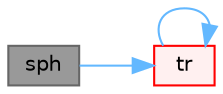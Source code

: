 digraph "sph"
{
 // LATEX_PDF_SIZE
  bgcolor="transparent";
  edge [fontname=Helvetica,fontsize=10,labelfontname=Helvetica,labelfontsize=10];
  node [fontname=Helvetica,fontsize=10,shape=box,height=0.2,width=0.4];
  rankdir="LR";
  Node1 [id="Node000001",label="sph",height=0.2,width=0.4,color="gray40", fillcolor="grey60", style="filled", fontcolor="black",tooltip=" "];
  Node1 -> Node2 [id="edge1_Node000001_Node000002",color="steelblue1",style="solid",tooltip=" "];
  Node2 [id="Node000002",label="tr",height=0.2,width=0.4,color="red", fillcolor="#FFF0F0", style="filled",URL="$namespaceFoam.html#a16888f82e1accdb4c88dc9573a1dd02e",tooltip=" "];
  Node2 -> Node2 [id="edge2_Node000002_Node000002",color="steelblue1",style="solid",tooltip=" "];
}
